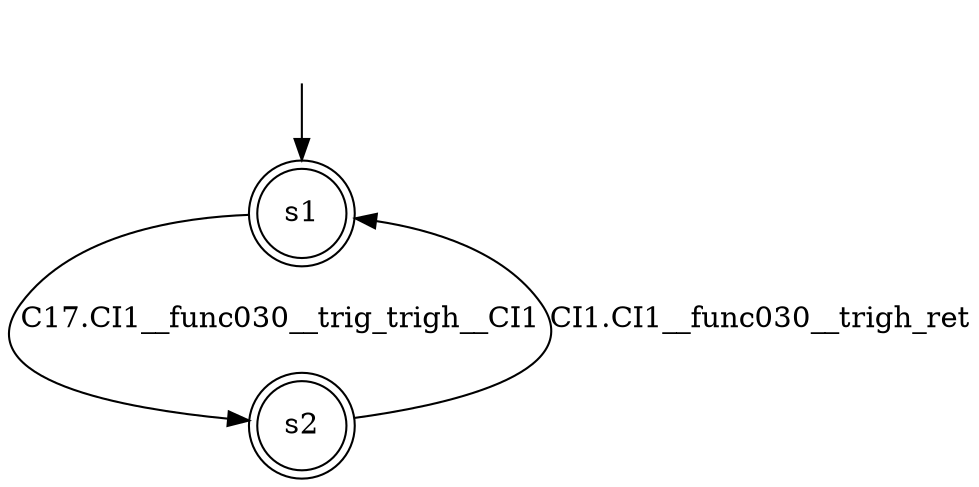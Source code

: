digraph automaton {
	1 [label=<s1> shape="doublecircle"];
	2 [label=<s2> shape="doublecircle"];
	__init1 [label=<> shape="none"];
	__init1 -> 1;
	1 -> 2 [label=<C17.CI1__func030__trig_trigh__CI1> id="1-0-2"];
	2 -> 1 [label=<CI1.CI1__func030__trigh_ret> id="2-0-1"];
}
